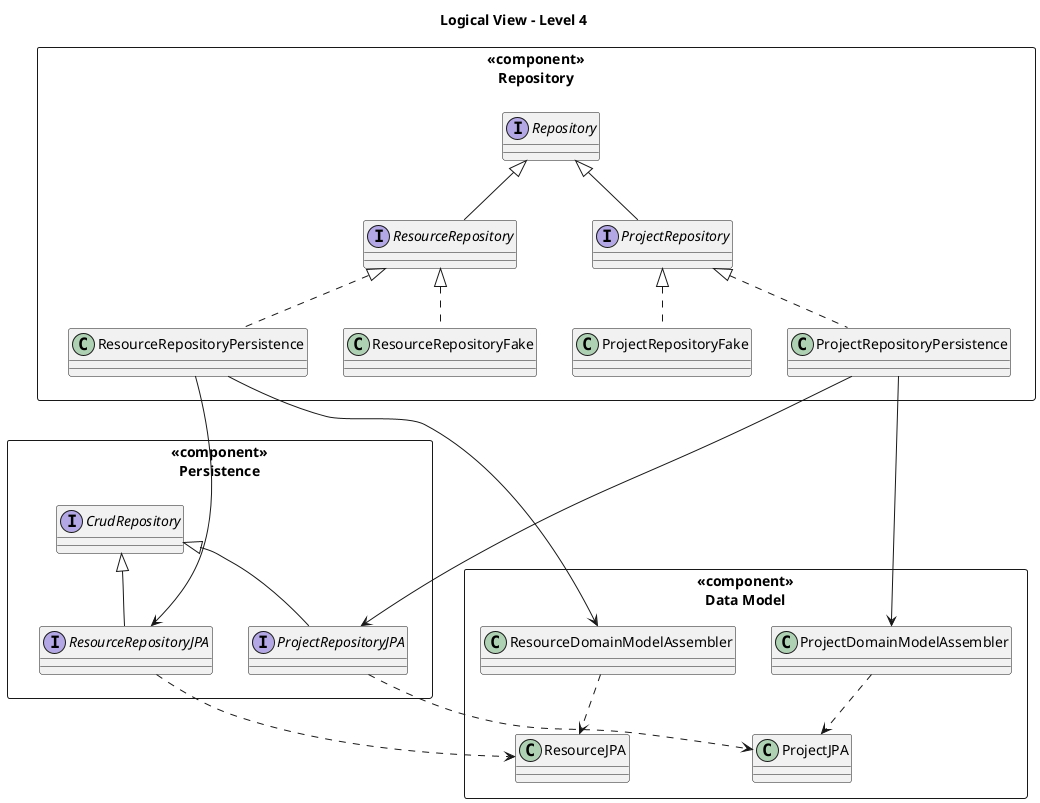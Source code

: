 @startuml

'note as N1
'In this diagram only the classes related to the aggregates
'Project and Resource are shown. The classes for the
'remaining aggregates follow the same pattern and are
'not shown for legibility reasons.
'end note
'
title Logical View - Level 4

rectangle "<<component>>\nRepository" as RepositoryComponent {
    interface Repository

    interface ProjectRepository

    class ProjectRepositoryPersistence

    class ProjectRepositoryFake

    interface ResourceRepository

    class ResourceRepositoryFake
    class ResourceRepositoryPersistence
}

rectangle "<<component>>\nData Model" as DataModelComponent {
    class ProjectDomainModelAssembler

    class ProjectJPA

    class ResourceDomainModelAssembler

    class ResourceJPA
}

rectangle "<<component>>\nPersistence" as PersistenceComponent{
    interface CrudRepository

    interface ProjectRepositoryJPA

    interface ResourceRepositoryJPA
}

Repository <|-- ProjectRepository
Repository <|-- ResourceRepository
'Repository <|.. PlaceHolderRepository

ProjectRepository <|.. ProjectRepositoryFake
ProjectRepository <|.. ProjectRepositoryPersistence
ResourceRepository <|.. ResourceRepositoryFake
ResourceRepository <|.. ResourceRepositoryPersistence

CrudRepository <|-- ProjectRepositoryJPA
CrudRepository <|-- ResourceRepositoryJPA

ProjectRepositoryPersistence -> ProjectRepositoryJPA
ResourceRepositoryPersistence --> ResourceRepositoryJPA
ProjectRepositoryPersistence --> ProjectDomainModelAssembler
ResourceRepositoryPersistence --> ResourceDomainModelAssembler
'ResourceRepositoryPersistence ..> ResourceJPA
'ProjectRepositoryPersistence ..> ProjectJPA

ProjectDomainModelAssembler ..> ProjectJPA
ResourceDomainModelAssembler ..> ResourceJPA

ProjectRepositoryJPA ..> ProjectJPA
ResourceRepositoryJPA ..> ResourceJPA

RepositoryComponent ---d[hidden]-> PersistenceComponent

@enduml